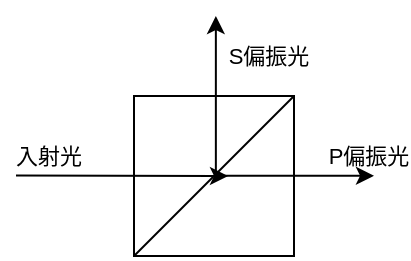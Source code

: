 <mxfile version="17.4.2" type="github">
  <diagram id="JIHzETXO3sBrhmFqyNRF" name="Page-1">
    <mxGraphModel dx="345" dy="206" grid="1" gridSize="10" guides="1" tooltips="1" connect="1" arrows="1" fold="1" page="1" pageScale="1" pageWidth="827" pageHeight="1169" math="0" shadow="0">
      <root>
        <mxCell id="0" />
        <mxCell id="1" parent="0" />
        <mxCell id="MzRBFHZEN5PKviGkM9_Y-1" value="&lt;p style=&quot;text-align: justify ; line-height: 1.3&quot;&gt;&lt;br&gt;&lt;/p&gt;" style="whiteSpace=wrap;html=1;aspect=fixed;align=left;verticalAlign=bottom;" vertex="1" parent="1">
          <mxGeometry x="333" y="140" width="80" height="80" as="geometry" />
        </mxCell>
        <mxCell id="MzRBFHZEN5PKviGkM9_Y-2" value="" style="endArrow=none;html=1;rounded=0;entryX=1;entryY=0;entryDx=0;entryDy=0;exitX=0;exitY=1;exitDx=0;exitDy=0;" edge="1" parent="1" source="MzRBFHZEN5PKviGkM9_Y-1" target="MzRBFHZEN5PKviGkM9_Y-1">
          <mxGeometry width="50" height="50" relative="1" as="geometry">
            <mxPoint x="350" y="205" as="sourcePoint" />
            <mxPoint x="400" y="155" as="targetPoint" />
          </mxGeometry>
        </mxCell>
        <mxCell id="MzRBFHZEN5PKviGkM9_Y-3" value="P偏振光" style="endArrow=classic;html=1;rounded=0;fontStyle=0;align=center;" edge="1" parent="1">
          <mxGeometry x="1" y="71" width="50" height="50" relative="1" as="geometry">
            <mxPoint x="274" y="179.76" as="sourcePoint" />
            <mxPoint x="380" y="180" as="targetPoint" />
            <mxPoint x="70" y="61" as="offset" />
          </mxGeometry>
        </mxCell>
        <mxCell id="MzRBFHZEN5PKviGkM9_Y-8" value="入射光" style="edgeLabel;html=1;align=center;verticalAlign=middle;resizable=0;points=[];" vertex="1" connectable="0" parent="MzRBFHZEN5PKviGkM9_Y-3">
          <mxGeometry x="-0.705" y="-1" relative="1" as="geometry">
            <mxPoint y="-11" as="offset" />
          </mxGeometry>
        </mxCell>
        <mxCell id="MzRBFHZEN5PKviGkM9_Y-4" value="S偏振光" style="endArrow=classic;html=1;rounded=0;" edge="1" parent="1">
          <mxGeometry x="0.5" y="-26" width="50" height="50" relative="1" as="geometry">
            <mxPoint x="373.93" y="180" as="sourcePoint" />
            <mxPoint x="373.93" y="100" as="targetPoint" />
            <mxPoint as="offset" />
          </mxGeometry>
        </mxCell>
        <mxCell id="MzRBFHZEN5PKviGkM9_Y-7" value="" style="endArrow=classic;html=1;rounded=0;" edge="1" parent="1">
          <mxGeometry width="50" height="50" relative="1" as="geometry">
            <mxPoint x="373" y="179.89" as="sourcePoint" />
            <mxPoint x="453" y="179.89" as="targetPoint" />
          </mxGeometry>
        </mxCell>
      </root>
    </mxGraphModel>
  </diagram>
</mxfile>
